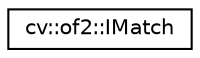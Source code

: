 digraph "Graphical Class Hierarchy"
{
 // LATEX_PDF_SIZE
  edge [fontname="Helvetica",fontsize="10",labelfontname="Helvetica",labelfontsize="10"];
  node [fontname="Helvetica",fontsize="10",shape=record];
  rankdir="LR";
  Node0 [label="cv::of2::IMatch",height=0.2,width=0.4,color="black", fillcolor="white", style="filled",URL="$structcv_1_1of2_1_1_i_match.html",tooltip=" "];
}
